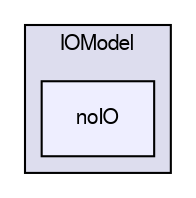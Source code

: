 digraph "/home/cgoniva/CFDEM/CFDEM-x.x-2.1.x/CFDEMcoupling-PUBLIC/src/lagrangian/cfdemParticle/subModels/IOModel/noIO" {
  compound=true
  node [ fontsize="10", fontname="FreeSans"];
  edge [ labelfontsize="10", labelfontname="FreeSans"];
  subgraph clusterdir_1dfa0bd845c9ce5429e1e788a752f15e {
    graph [ bgcolor="#ddddee", pencolor="black", label="IOModel" fontname="FreeSans", fontsize="10", URL="dir_1dfa0bd845c9ce5429e1e788a752f15e.html"]
  dir_a5c13f8f97c1903d2a661919553661c6 [shape=box, label="noIO", style="filled", fillcolor="#eeeeff", pencolor="black", URL="dir_a5c13f8f97c1903d2a661919553661c6.html"];
  }
}
